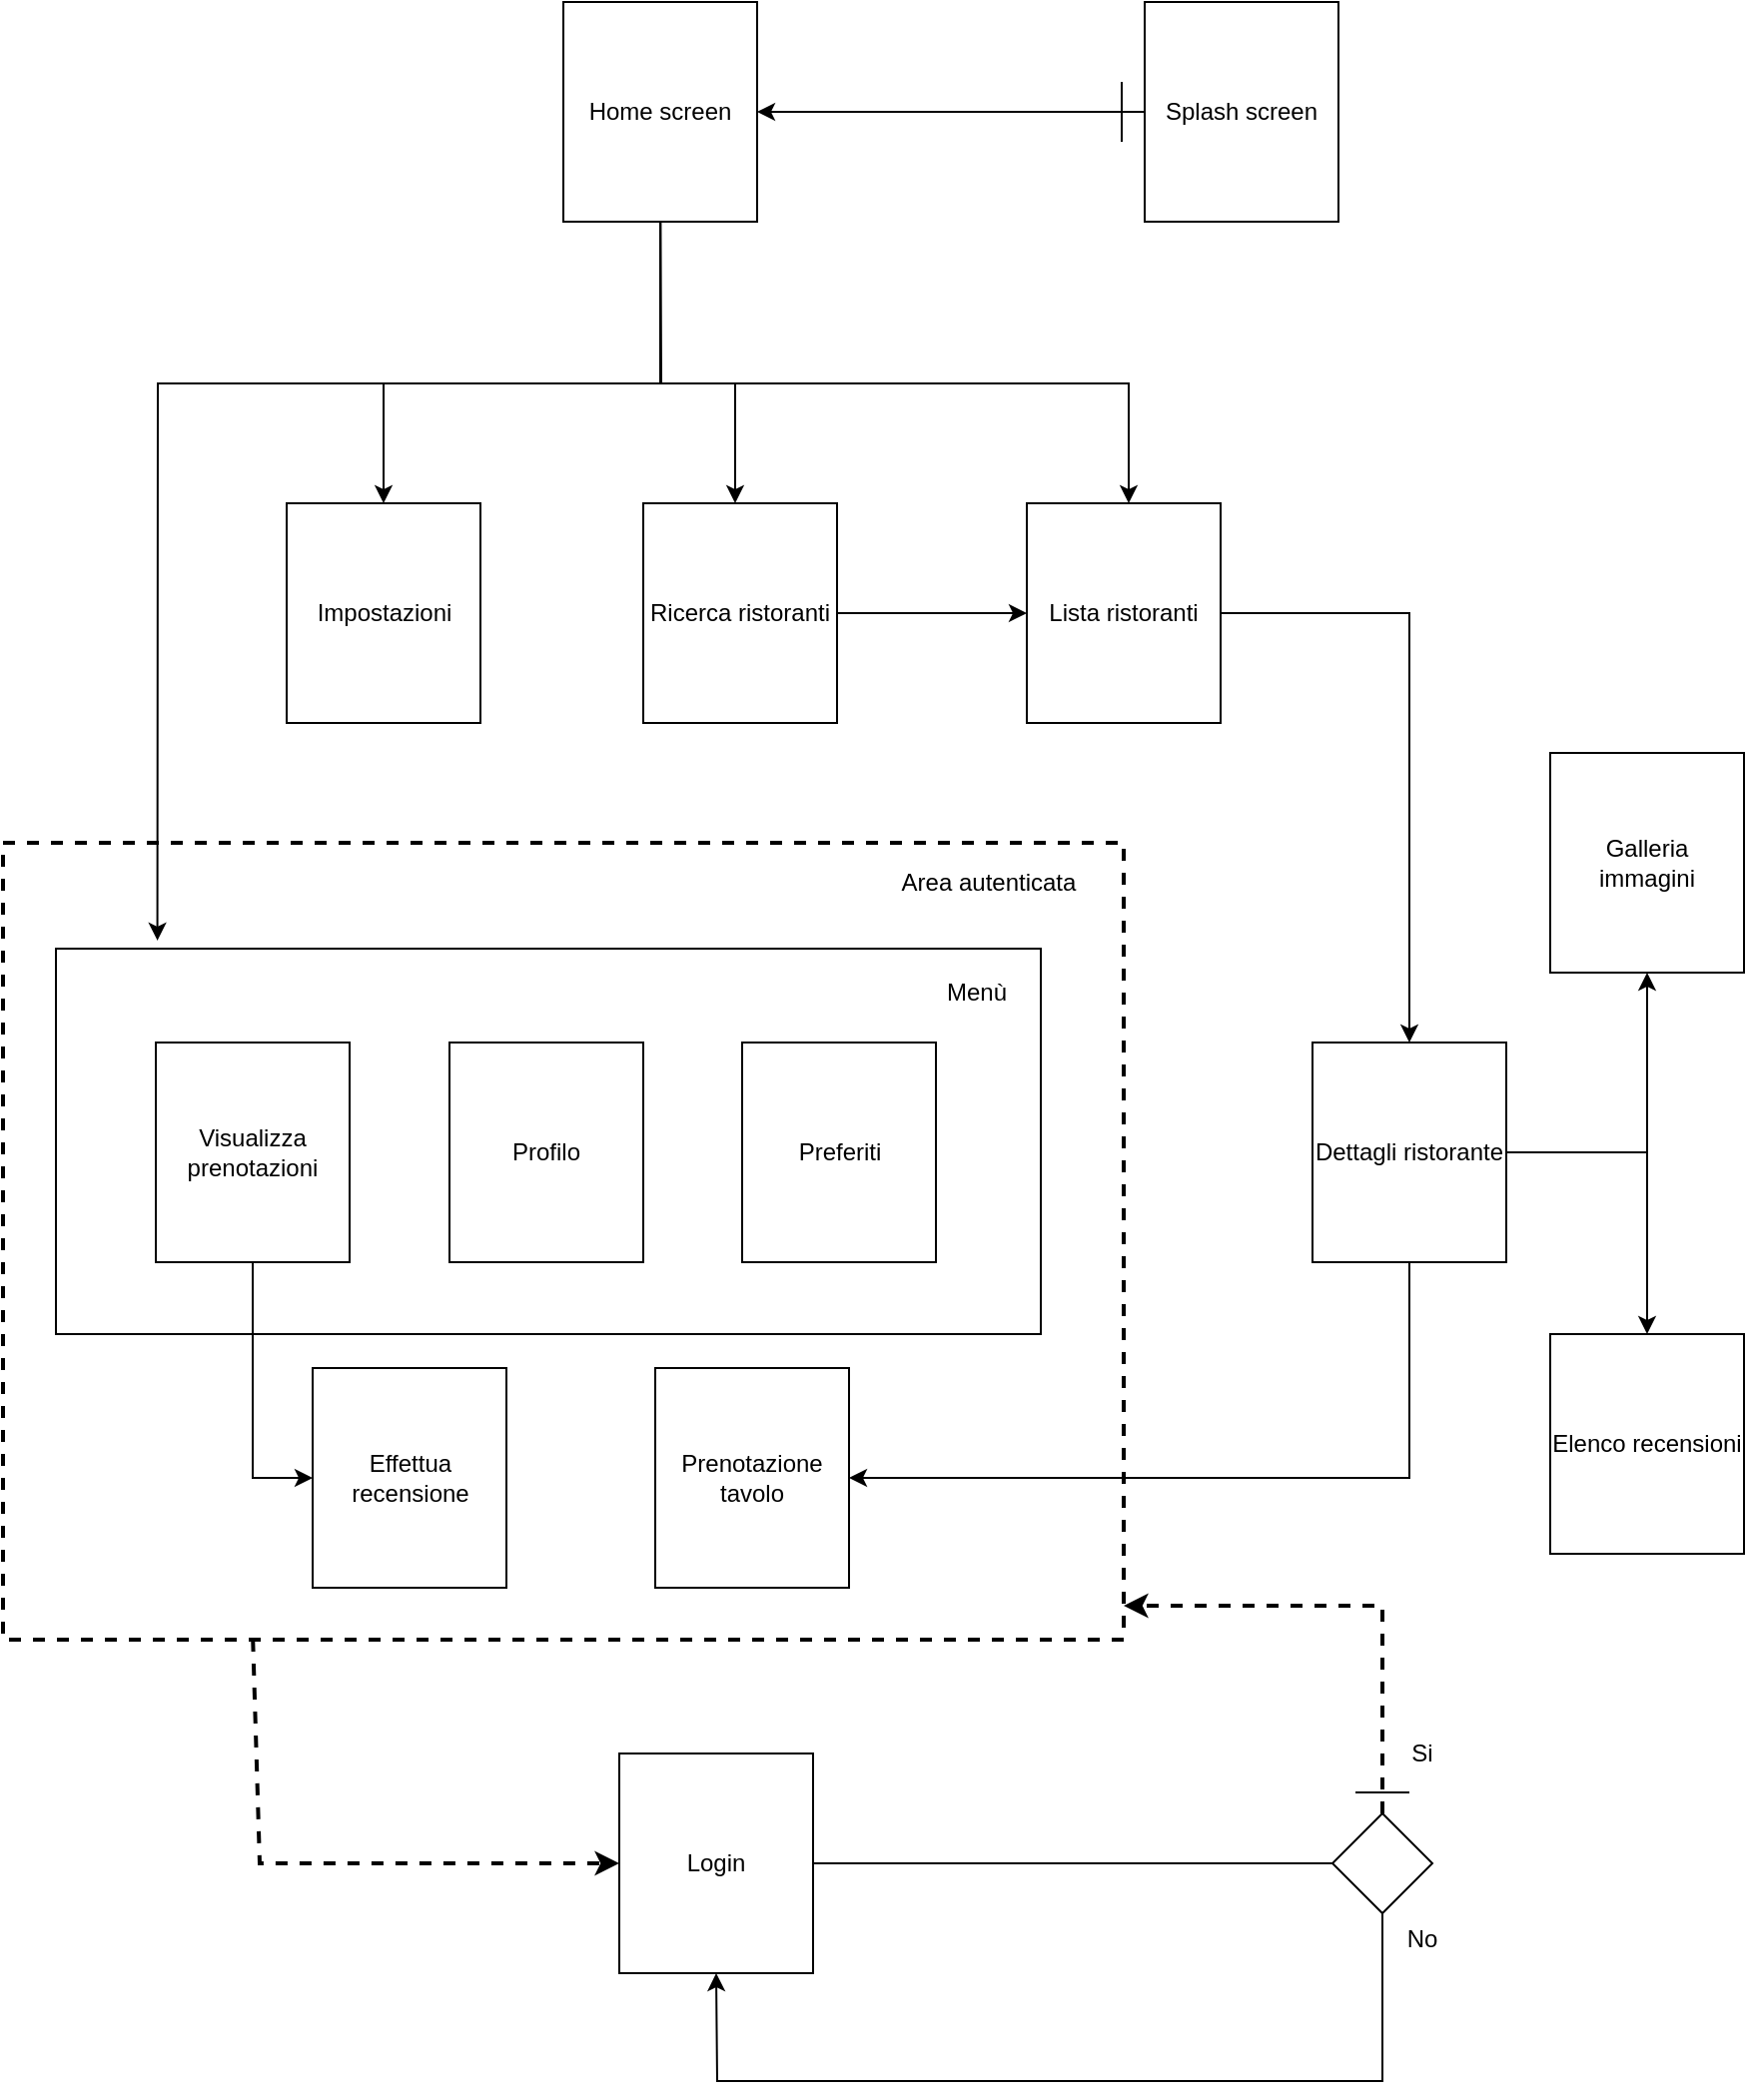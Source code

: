 <mxfile version="10.5.2" type="device"><diagram id="odVtQCLg_mtT3ayWbdrr" name="Page-1"><mxGraphModel dx="2221" dy="1936" grid="1" gridSize="17" guides="1" tooltips="1" connect="1" arrows="1" fold="1" page="1" pageScale="1" pageWidth="827" pageHeight="1169" math="0" shadow="0"><root><mxCell id="0"/><mxCell id="1" parent="0"/><mxCell id="7pxKxVF4x4TwzUABlf_4-16" value="" style="rounded=0;whiteSpace=wrap;html=1;strokeWidth=2;perimeterSpacing=0;dashed=1;" parent="1" vertex="1"><mxGeometry x="-213.5" y="400" width="561" height="399" as="geometry"/></mxCell><mxCell id="7pxKxVF4x4TwzUABlf_4-59" value="" style="rounded=0;whiteSpace=wrap;html=1;strokeWidth=1;" parent="1" vertex="1"><mxGeometry x="-187" y="453" width="493" height="193" as="geometry"/></mxCell><mxCell id="7pxKxVF4x4TwzUABlf_4-3" style="edgeStyle=orthogonalEdgeStyle;rounded=0;orthogonalLoop=1;jettySize=auto;html=1;entryX=1;entryY=0.5;entryDx=0;entryDy=0;" parent="1" source="7pxKxVF4x4TwzUABlf_4-1" target="7pxKxVF4x4TwzUABlf_4-2" edge="1"><mxGeometry relative="1" as="geometry"><Array as="points"/></mxGeometry></mxCell><mxCell id="7pxKxVF4x4TwzUABlf_4-1" value="Splash screen&lt;br&gt;" style="rounded=0;whiteSpace=wrap;html=1;" parent="1" vertex="1"><mxGeometry x="358" y="-21" width="97" height="110" as="geometry"/></mxCell><mxCell id="7pxKxVF4x4TwzUABlf_4-10" style="edgeStyle=orthogonalEdgeStyle;rounded=0;orthogonalLoop=1;jettySize=auto;html=1;" parent="1" source="7pxKxVF4x4TwzUABlf_4-2" target="7pxKxVF4x4TwzUABlf_4-6" edge="1"><mxGeometry relative="1" as="geometry"><Array as="points"><mxPoint x="116" y="170"/><mxPoint x="153" y="170"/></Array></mxGeometry></mxCell><mxCell id="7pxKxVF4x4TwzUABlf_4-12" value="" style="edgeStyle=orthogonalEdgeStyle;rounded=0;orthogonalLoop=1;jettySize=auto;html=1;" parent="1" source="7pxKxVF4x4TwzUABlf_4-2" target="7pxKxVF4x4TwzUABlf_4-11" edge="1"><mxGeometry relative="1" as="geometry"><Array as="points"><mxPoint x="116" y="170"/><mxPoint x="350" y="170"/></Array></mxGeometry></mxCell><mxCell id="7pxKxVF4x4TwzUABlf_4-2" value="Home screen&lt;br&gt;" style="rounded=0;whiteSpace=wrap;html=1;" parent="1" vertex="1"><mxGeometry x="67" y="-21" width="97" height="110" as="geometry"/></mxCell><mxCell id="phe2zseHX2eBIkNAEjsk-10" style="edgeStyle=orthogonalEdgeStyle;rounded=0;orthogonalLoop=1;jettySize=auto;html=1;" edge="1" parent="1" source="7pxKxVF4x4TwzUABlf_4-11" target="7pxKxVF4x4TwzUABlf_4-29"><mxGeometry relative="1" as="geometry"/></mxCell><mxCell id="7pxKxVF4x4TwzUABlf_4-11" value="Lista ristoranti&lt;br&gt;" style="rounded=0;whiteSpace=wrap;html=1;" parent="1" vertex="1"><mxGeometry x="299" y="230" width="97" height="110" as="geometry"/></mxCell><mxCell id="phe2zseHX2eBIkNAEjsk-7" style="edgeStyle=orthogonalEdgeStyle;rounded=0;orthogonalLoop=1;jettySize=auto;html=1;" edge="1" parent="1" source="7pxKxVF4x4TwzUABlf_4-29" target="7pxKxVF4x4TwzUABlf_4-50"><mxGeometry relative="1" as="geometry"/></mxCell><mxCell id="phe2zseHX2eBIkNAEjsk-8" style="edgeStyle=orthogonalEdgeStyle;rounded=0;orthogonalLoop=1;jettySize=auto;html=1;" edge="1" parent="1" source="7pxKxVF4x4TwzUABlf_4-29" target="7pxKxVF4x4TwzUABlf_4-52"><mxGeometry relative="1" as="geometry"/></mxCell><mxCell id="phe2zseHX2eBIkNAEjsk-9" style="edgeStyle=orthogonalEdgeStyle;rounded=0;orthogonalLoop=1;jettySize=auto;html=1;" edge="1" parent="1" source="7pxKxVF4x4TwzUABlf_4-29" target="7pxKxVF4x4TwzUABlf_4-34"><mxGeometry relative="1" as="geometry"><Array as="points"><mxPoint x="491" y="718"/></Array></mxGeometry></mxCell><mxCell id="7pxKxVF4x4TwzUABlf_4-29" value="Dettagli ristorante&lt;br&gt;" style="rounded=0;whiteSpace=wrap;html=1;" parent="1" vertex="1"><mxGeometry x="442" y="500" width="97" height="110" as="geometry"/></mxCell><mxCell id="7pxKxVF4x4TwzUABlf_4-50" value="&lt;div&gt;Galleria &lt;/div&gt;&lt;div&gt;immagini&lt;br&gt;&lt;/div&gt;" style="rounded=0;whiteSpace=wrap;html=1;" parent="1" vertex="1"><mxGeometry x="561" y="355" width="97" height="110" as="geometry"/></mxCell><mxCell id="7pxKxVF4x4TwzUABlf_4-5" value="" style="endArrow=none;html=1;" parent="1" edge="1"><mxGeometry width="50" height="50" relative="1" as="geometry"><mxPoint x="346.5" y="49" as="sourcePoint"/><mxPoint x="346.5" y="19" as="targetPoint"/></mxGeometry></mxCell><mxCell id="7pxKxVF4x4TwzUABlf_4-14" style="edgeStyle=orthogonalEdgeStyle;rounded=0;orthogonalLoop=1;jettySize=auto;html=1;" parent="1" source="7pxKxVF4x4TwzUABlf_4-6" target="7pxKxVF4x4TwzUABlf_4-11" edge="1"><mxGeometry relative="1" as="geometry"><mxPoint x="474.5" y="380" as="targetPoint"/><Array as="points"><mxPoint x="299" y="255"/><mxPoint x="299" y="255"/></Array></mxGeometry></mxCell><mxCell id="7pxKxVF4x4TwzUABlf_4-6" value="Ricerca ristoranti&lt;br&gt;" style="rounded=0;whiteSpace=wrap;html=1;" parent="1" vertex="1"><mxGeometry x="107" y="230" width="97" height="110" as="geometry"/></mxCell><mxCell id="7pxKxVF4x4TwzUABlf_4-22" value="" style="endArrow=classic;html=1;rounded=0;entryX=0.103;entryY=-0.021;entryDx=0;entryDy=0;entryPerimeter=0;" parent="1" target="7pxKxVF4x4TwzUABlf_4-59" edge="1" source="7pxKxVF4x4TwzUABlf_4-2"><mxGeometry width="50" height="50" relative="1" as="geometry"><mxPoint x="-136" y="170" as="sourcePoint"/><mxPoint x="163" y="400" as="targetPoint"/><Array as="points"><mxPoint x="116" y="170"/><mxPoint x="-136" y="170"/></Array></mxGeometry></mxCell><mxCell id="7pxKxVF4x4TwzUABlf_4-23" value="Area autenticata&lt;br&gt;" style="text;html=1;strokeColor=none;fillColor=none;align=center;verticalAlign=middle;whiteSpace=wrap;rounded=0;" parent="1" vertex="1"><mxGeometry x="220" y="410" width="120" height="20" as="geometry"/></mxCell><mxCell id="7pxKxVF4x4TwzUABlf_4-26" value="Impostazioni&lt;br&gt;" style="rounded=0;whiteSpace=wrap;html=1;" parent="1" vertex="1"><mxGeometry x="-71.5" y="230" width="97" height="110" as="geometry"/></mxCell><mxCell id="7pxKxVF4x4TwzUABlf_4-33" value="" style="endArrow=classic;html=1;entryX=0.5;entryY=0;entryDx=0;entryDy=0;rounded=0;" parent="1" target="7pxKxVF4x4TwzUABlf_4-26" edge="1"><mxGeometry width="50" height="50" relative="1" as="geometry"><mxPoint x="112" y="170" as="sourcePoint"/><mxPoint x="332" y="391" as="targetPoint"/><Array as="points"><mxPoint x="-23" y="170"/></Array></mxGeometry></mxCell><mxCell id="7pxKxVF4x4TwzUABlf_4-34" value="&lt;div&gt;Prenotazione tavolo&lt;br&gt;&lt;/div&gt;" style="rounded=0;whiteSpace=wrap;html=1;" parent="1" vertex="1"><mxGeometry x="113" y="663" width="97" height="110" as="geometry"/></mxCell><mxCell id="7pxKxVF4x4TwzUABlf_4-57" style="edgeStyle=orthogonalEdgeStyle;rounded=0;orthogonalLoop=1;jettySize=auto;html=1;entryX=0;entryY=0.5;entryDx=0;entryDy=0;strokeWidth=1;endArrow=none;endFill=0;" parent="1" source="7pxKxVF4x4TwzUABlf_4-37" target="7pxKxVF4x4TwzUABlf_4-41" edge="1"><mxGeometry relative="1" as="geometry"/></mxCell><mxCell id="7pxKxVF4x4TwzUABlf_4-37" value="Login&lt;br&gt;" style="rounded=0;whiteSpace=wrap;html=1;" parent="1" vertex="1"><mxGeometry x="95" y="856" width="97" height="110" as="geometry"/></mxCell><mxCell id="7pxKxVF4x4TwzUABlf_4-39" value="" style="endArrow=classic;html=1;rounded=0;dashed=1;strokeWidth=2;exitX=0.223;exitY=1;exitDx=0;exitDy=0;exitPerimeter=0;" parent="1" target="7pxKxVF4x4TwzUABlf_4-37" edge="1" source="7pxKxVF4x4TwzUABlf_4-16"><mxGeometry width="50" height="50" relative="1" as="geometry"><mxPoint x="-29" y="799" as="sourcePoint"/><mxPoint x="220" y="765" as="targetPoint"/><Array as="points"><mxPoint x="-85" y="911"/></Array></mxGeometry></mxCell><mxCell id="7pxKxVF4x4TwzUABlf_4-46" style="edgeStyle=orthogonalEdgeStyle;rounded=0;orthogonalLoop=1;jettySize=auto;html=1;strokeWidth=2;dashed=1;" parent="1" source="7pxKxVF4x4TwzUABlf_4-41" edge="1" target="7pxKxVF4x4TwzUABlf_4-16"><mxGeometry relative="1" as="geometry"><mxPoint x="408" y="683" as="targetPoint"/><Array as="points"><mxPoint x="477" y="782"/></Array></mxGeometry></mxCell><mxCell id="7pxKxVF4x4TwzUABlf_4-41" value="" style="rhombus;whiteSpace=wrap;html=1;strokeWidth=1;" parent="1" vertex="1"><mxGeometry x="452" y="886" width="50" height="50" as="geometry"/></mxCell><mxCell id="7pxKxVF4x4TwzUABlf_4-42" value="" style="endArrow=classic;html=1;strokeWidth=1;exitX=0.5;exitY=1;exitDx=0;exitDy=0;entryX=0.5;entryY=1;entryDx=0;entryDy=0;rounded=0;" parent="1" source="7pxKxVF4x4TwzUABlf_4-41" target="7pxKxVF4x4TwzUABlf_4-37" edge="1"><mxGeometry width="50" height="50" relative="1" as="geometry"><mxPoint x="231.5" y="1122" as="sourcePoint"/><mxPoint x="281.5" y="1072" as="targetPoint"/><Array as="points"><mxPoint x="477" y="1020"/><mxPoint x="144" y="1020"/></Array></mxGeometry></mxCell><mxCell id="7pxKxVF4x4TwzUABlf_4-45" value="No&lt;br&gt;" style="text;html=1;strokeColor=none;fillColor=none;align=center;verticalAlign=middle;whiteSpace=wrap;rounded=0;" parent="1" vertex="1"><mxGeometry x="477" y="939" width="40" height="20" as="geometry"/></mxCell><mxCell id="7pxKxVF4x4TwzUABlf_4-47" value="Si&lt;br&gt;" style="text;html=1;strokeColor=none;fillColor=none;align=center;verticalAlign=middle;whiteSpace=wrap;rounded=0;" parent="1" vertex="1"><mxGeometry x="477" y="846" width="40" height="20" as="geometry"/></mxCell><mxCell id="7pxKxVF4x4TwzUABlf_4-52" value="Elenco recensioni&lt;br&gt;" style="rounded=0;whiteSpace=wrap;html=1;" parent="1" vertex="1"><mxGeometry x="561" y="646" width="97" height="110" as="geometry"/></mxCell><mxCell id="7pxKxVF4x4TwzUABlf_4-58" value="" style="endArrow=none;html=1;" parent="1" edge="1"><mxGeometry width="50" height="50" relative="1" as="geometry"><mxPoint x="490.5" y="875.5" as="sourcePoint"/><mxPoint x="463.5" y="875.5" as="targetPoint"/></mxGeometry></mxCell><mxCell id="7pxKxVF4x4TwzUABlf_4-18" value="Profilo&lt;br&gt;" style="rounded=0;whiteSpace=wrap;html=1;" parent="1" vertex="1"><mxGeometry x="10" y="500" width="97" height="110" as="geometry"/></mxCell><mxCell id="7pxKxVF4x4TwzUABlf_4-64" style="edgeStyle=orthogonalEdgeStyle;rounded=0;orthogonalLoop=1;jettySize=auto;html=1;startArrow=none;startFill=0;endArrow=classic;endFill=1;strokeWidth=1;" parent="1" source="7pxKxVF4x4TwzUABlf_4-19" target="7pxKxVF4x4TwzUABlf_4-63" edge="1"><mxGeometry relative="1" as="geometry"><Array as="points"><mxPoint x="-88" y="718"/></Array></mxGeometry></mxCell><mxCell id="7pxKxVF4x4TwzUABlf_4-19" value="Visualizza prenotazioni&lt;br&gt;" style="rounded=0;whiteSpace=wrap;html=1;" parent="1" vertex="1"><mxGeometry x="-137" y="500" width="97" height="110" as="geometry"/></mxCell><mxCell id="7pxKxVF4x4TwzUABlf_4-20" value="Preferiti&lt;br&gt;" style="rounded=0;whiteSpace=wrap;html=1;" parent="1" vertex="1"><mxGeometry x="156.5" y="500" width="97" height="110" as="geometry"/></mxCell><mxCell id="7pxKxVF4x4TwzUABlf_4-60" value="Menù&lt;br&gt;" style="text;html=1;strokeColor=none;fillColor=none;align=center;verticalAlign=middle;whiteSpace=wrap;rounded=0;" parent="1" vertex="1"><mxGeometry x="253.5" y="465" width="40" height="20" as="geometry"/></mxCell><mxCell id="7pxKxVF4x4TwzUABlf_4-63" value="Effettua recensione&lt;br&gt;" style="rounded=0;whiteSpace=wrap;html=1;" parent="1" vertex="1"><mxGeometry x="-58.5" y="663" width="97" height="110" as="geometry"/></mxCell></root></mxGraphModel></diagram></mxfile>